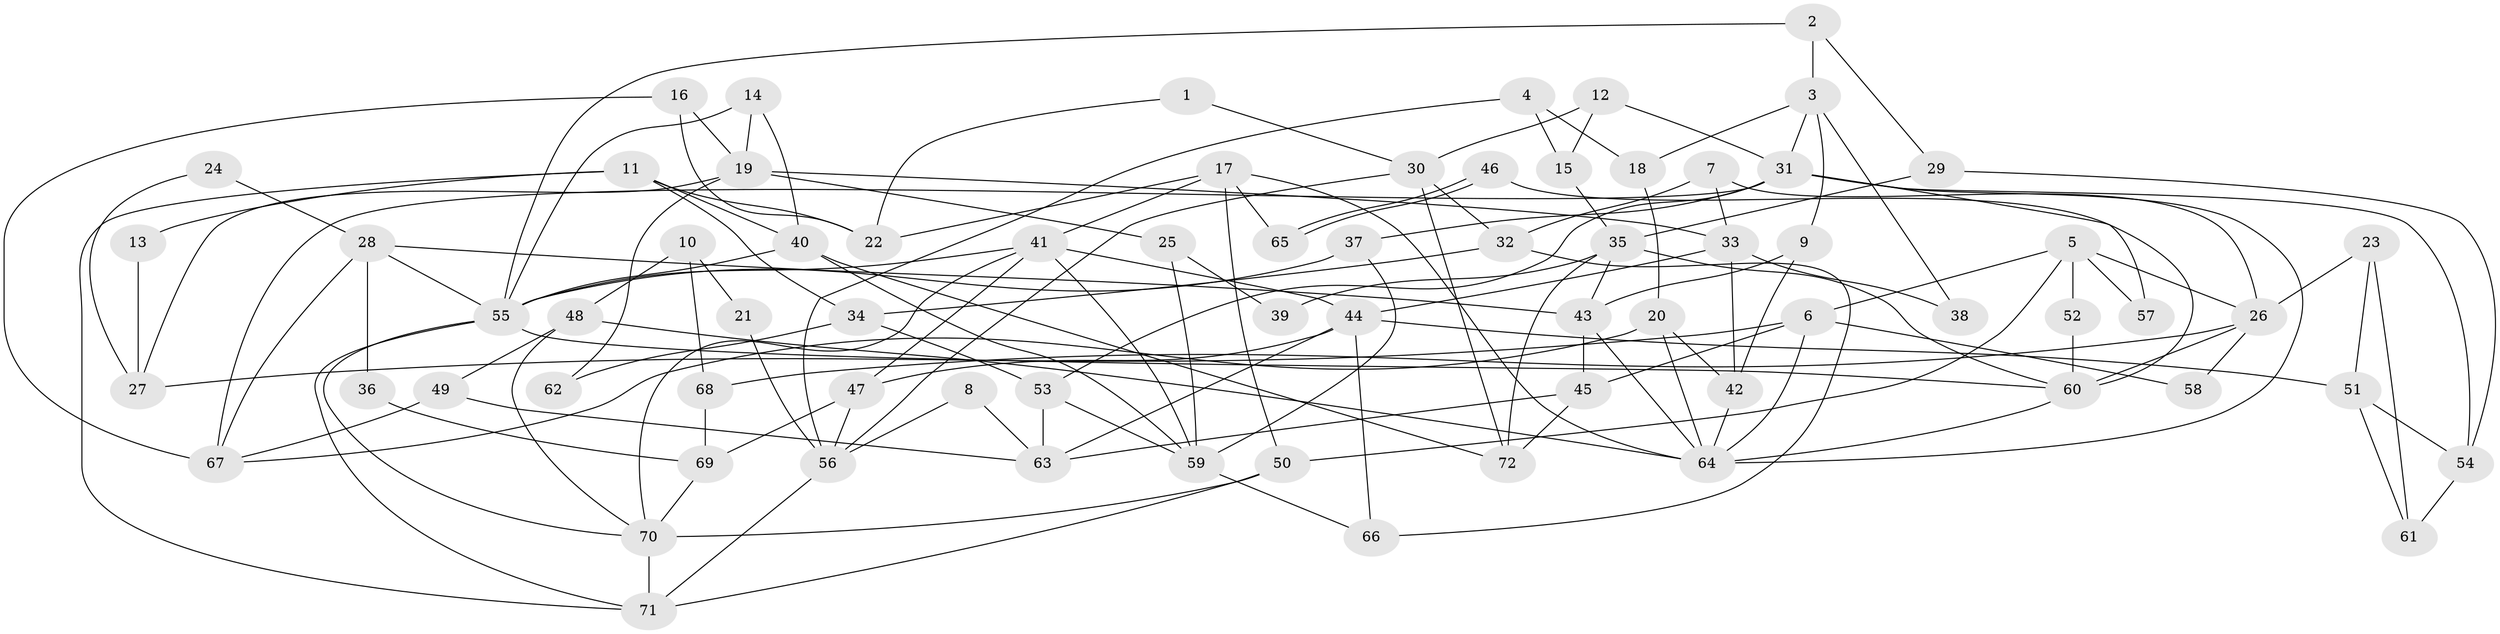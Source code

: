 // Generated by graph-tools (version 1.1) at 2025/11/02/27/25 16:11:16]
// undirected, 72 vertices, 144 edges
graph export_dot {
graph [start="1"]
  node [color=gray90,style=filled];
  1;
  2;
  3;
  4;
  5;
  6;
  7;
  8;
  9;
  10;
  11;
  12;
  13;
  14;
  15;
  16;
  17;
  18;
  19;
  20;
  21;
  22;
  23;
  24;
  25;
  26;
  27;
  28;
  29;
  30;
  31;
  32;
  33;
  34;
  35;
  36;
  37;
  38;
  39;
  40;
  41;
  42;
  43;
  44;
  45;
  46;
  47;
  48;
  49;
  50;
  51;
  52;
  53;
  54;
  55;
  56;
  57;
  58;
  59;
  60;
  61;
  62;
  63;
  64;
  65;
  66;
  67;
  68;
  69;
  70;
  71;
  72;
  1 -- 30;
  1 -- 22;
  2 -- 55;
  2 -- 29;
  2 -- 3;
  3 -- 31;
  3 -- 9;
  3 -- 18;
  3 -- 38;
  4 -- 18;
  4 -- 56;
  4 -- 15;
  5 -- 6;
  5 -- 50;
  5 -- 26;
  5 -- 52;
  5 -- 57;
  6 -- 64;
  6 -- 45;
  6 -- 27;
  6 -- 58;
  7 -- 26;
  7 -- 32;
  7 -- 33;
  8 -- 63;
  8 -- 56;
  9 -- 42;
  9 -- 43;
  10 -- 68;
  10 -- 48;
  10 -- 21;
  11 -- 71;
  11 -- 40;
  11 -- 13;
  11 -- 22;
  11 -- 34;
  12 -- 15;
  12 -- 30;
  12 -- 31;
  13 -- 27;
  14 -- 40;
  14 -- 55;
  14 -- 19;
  15 -- 35;
  16 -- 67;
  16 -- 19;
  16 -- 22;
  17 -- 22;
  17 -- 41;
  17 -- 50;
  17 -- 64;
  17 -- 65;
  18 -- 20;
  19 -- 33;
  19 -- 25;
  19 -- 27;
  19 -- 62;
  20 -- 67;
  20 -- 64;
  20 -- 42;
  21 -- 56;
  23 -- 51;
  23 -- 26;
  23 -- 61;
  24 -- 27;
  24 -- 28;
  25 -- 59;
  25 -- 39;
  26 -- 60;
  26 -- 58;
  26 -- 68;
  28 -- 67;
  28 -- 43;
  28 -- 36;
  28 -- 55;
  29 -- 54;
  29 -- 35;
  30 -- 56;
  30 -- 72;
  30 -- 32;
  31 -- 64;
  31 -- 37;
  31 -- 53;
  31 -- 54;
  31 -- 57;
  31 -- 67;
  32 -- 66;
  32 -- 34;
  33 -- 42;
  33 -- 38;
  33 -- 44;
  34 -- 53;
  34 -- 62;
  35 -- 43;
  35 -- 60;
  35 -- 39;
  35 -- 72;
  36 -- 69;
  37 -- 55;
  37 -- 59;
  40 -- 55;
  40 -- 59;
  40 -- 72;
  41 -- 59;
  41 -- 70;
  41 -- 44;
  41 -- 47;
  41 -- 55;
  42 -- 64;
  43 -- 45;
  43 -- 64;
  44 -- 47;
  44 -- 51;
  44 -- 63;
  44 -- 66;
  45 -- 63;
  45 -- 72;
  46 -- 60;
  46 -- 65;
  46 -- 65;
  47 -- 56;
  47 -- 69;
  48 -- 70;
  48 -- 64;
  48 -- 49;
  49 -- 63;
  49 -- 67;
  50 -- 70;
  50 -- 71;
  51 -- 54;
  51 -- 61;
  52 -- 60;
  53 -- 59;
  53 -- 63;
  54 -- 61;
  55 -- 60;
  55 -- 70;
  55 -- 71;
  56 -- 71;
  59 -- 66;
  60 -- 64;
  68 -- 69;
  69 -- 70;
  70 -- 71;
}
